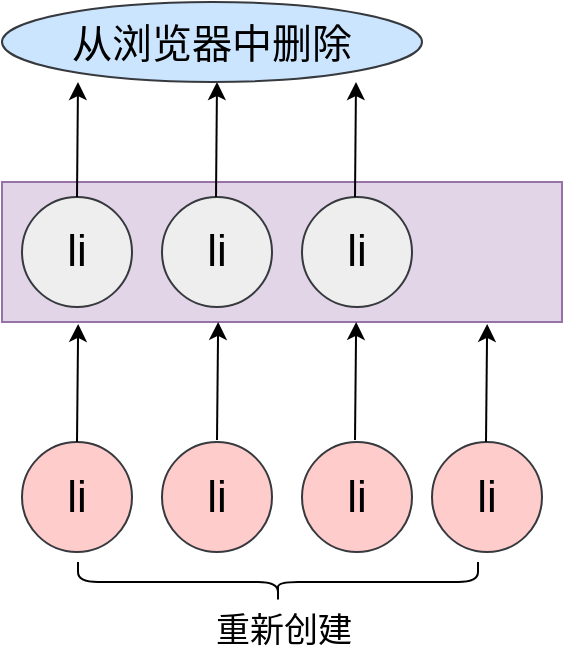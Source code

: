 <mxfile version="12.1.4" type="device" pages="1"><diagram id="xslwlEDSegufEtML9vw1" name="第 1 页"><mxGraphModel dx="1422" dy="753" grid="1" gridSize="10" guides="1" tooltips="1" connect="1" arrows="1" fold="1" page="1" pageScale="1" pageWidth="827" pageHeight="1169" math="0" shadow="0"><root><mxCell id="0"/><mxCell id="1" parent="0"/><mxCell id="0StMliKbTjgGKN07lahz-2" value="" style="rounded=0;whiteSpace=wrap;html=1;fillColor=#e1d5e7;strokeColor=#9673a6;" vertex="1" parent="1"><mxGeometry x="280" y="250" width="280" height="70" as="geometry"/></mxCell><mxCell id="0StMliKbTjgGKN07lahz-3" value="&lt;font style=&quot;font-size: 22px&quot;&gt;li&lt;/font&gt;" style="ellipse;whiteSpace=wrap;html=1;aspect=fixed;fillColor=#eeeeee;strokeColor=#36393d;" vertex="1" parent="1"><mxGeometry x="290" y="257.5" width="55" height="55" as="geometry"/></mxCell><mxCell id="0StMliKbTjgGKN07lahz-6" value="&lt;font style=&quot;font-size: 22px&quot;&gt;li&lt;/font&gt;" style="ellipse;whiteSpace=wrap;html=1;aspect=fixed;fillColor=#eeeeee;strokeColor=#36393d;" vertex="1" parent="1"><mxGeometry x="360" y="257.5" width="55" height="55" as="geometry"/></mxCell><mxCell id="0StMliKbTjgGKN07lahz-7" value="&lt;font style=&quot;font-size: 22px&quot;&gt;li&lt;/font&gt;" style="ellipse;whiteSpace=wrap;html=1;aspect=fixed;fillColor=#eeeeee;strokeColor=#36393d;" vertex="1" parent="1"><mxGeometry x="430" y="257.5" width="55" height="55" as="geometry"/></mxCell><mxCell id="0StMliKbTjgGKN07lahz-15" value="&lt;font style=&quot;font-size: 22px&quot;&gt;li&lt;/font&gt;" style="ellipse;whiteSpace=wrap;html=1;aspect=fixed;fillColor=#ffcccc;strokeColor=#36393d;" vertex="1" parent="1"><mxGeometry x="290" y="380" width="55" height="55" as="geometry"/></mxCell><mxCell id="0StMliKbTjgGKN07lahz-16" value="&lt;font style=&quot;font-size: 22px&quot;&gt;li&lt;/font&gt;" style="ellipse;whiteSpace=wrap;html=1;aspect=fixed;fillColor=#ffcccc;strokeColor=#36393d;" vertex="1" parent="1"><mxGeometry x="360" y="380" width="55" height="55" as="geometry"/></mxCell><mxCell id="0StMliKbTjgGKN07lahz-17" value="&lt;font style=&quot;font-size: 22px&quot;&gt;li&lt;/font&gt;" style="ellipse;whiteSpace=wrap;html=1;aspect=fixed;fillColor=#ffcccc;strokeColor=#36393d;" vertex="1" parent="1"><mxGeometry x="430" y="380" width="55" height="55" as="geometry"/></mxCell><mxCell id="0StMliKbTjgGKN07lahz-18" value="&lt;font style=&quot;font-size: 22px&quot;&gt;li&lt;/font&gt;" style="ellipse;whiteSpace=wrap;html=1;aspect=fixed;fillColor=#ffcccc;strokeColor=#36393d;" vertex="1" parent="1"><mxGeometry x="495" y="380" width="55" height="55" as="geometry"/></mxCell><mxCell id="0StMliKbTjgGKN07lahz-19" value="" style="endArrow=classic;html=1;exitX=0.5;exitY=0;exitDx=0;exitDy=0;" edge="1" parent="1" source="0StMliKbTjgGKN07lahz-3"><mxGeometry width="50" height="50" relative="1" as="geometry"><mxPoint x="280" y="510" as="sourcePoint"/><mxPoint x="318" y="200" as="targetPoint"/></mxGeometry></mxCell><mxCell id="0StMliKbTjgGKN07lahz-20" value="" style="endArrow=classic;html=1;exitX=0.5;exitY=0;exitDx=0;exitDy=0;" edge="1" parent="1"><mxGeometry width="50" height="50" relative="1" as="geometry"><mxPoint x="387" y="257.5" as="sourcePoint"/><mxPoint x="387.5" y="200" as="targetPoint"/></mxGeometry></mxCell><mxCell id="0StMliKbTjgGKN07lahz-21" value="" style="endArrow=classic;html=1;exitX=0.5;exitY=0;exitDx=0;exitDy=0;" edge="1" parent="1"><mxGeometry width="50" height="50" relative="1" as="geometry"><mxPoint x="456.5" y="257.5" as="sourcePoint"/><mxPoint x="457" y="200" as="targetPoint"/></mxGeometry></mxCell><mxCell id="0StMliKbTjgGKN07lahz-22" value="&lt;font style=&quot;font-size: 20px&quot;&gt;从浏览器中删除&lt;/font&gt;" style="ellipse;whiteSpace=wrap;html=1;fillColor=#cce5ff;strokeColor=#36393d;" vertex="1" parent="1"><mxGeometry x="280" y="160" width="210" height="40" as="geometry"/></mxCell><mxCell id="0StMliKbTjgGKN07lahz-23" value="" style="endArrow=classic;html=1;exitX=0.5;exitY=0;exitDx=0;exitDy=0;entryX=0.136;entryY=1.014;entryDx=0;entryDy=0;entryPerimeter=0;" edge="1" parent="1" source="0StMliKbTjgGKN07lahz-15" target="0StMliKbTjgGKN07lahz-2"><mxGeometry width="50" height="50" relative="1" as="geometry"><mxPoint x="280" y="510" as="sourcePoint"/><mxPoint x="330" y="460" as="targetPoint"/></mxGeometry></mxCell><mxCell id="0StMliKbTjgGKN07lahz-24" value="" style="endArrow=classic;html=1;exitX=0.5;exitY=0;exitDx=0;exitDy=0;entryX=0.136;entryY=1.014;entryDx=0;entryDy=0;entryPerimeter=0;" edge="1" parent="1"><mxGeometry width="50" height="50" relative="1" as="geometry"><mxPoint x="387.5" y="379" as="sourcePoint"/><mxPoint x="388.08" y="319.98" as="targetPoint"/></mxGeometry></mxCell><mxCell id="0StMliKbTjgGKN07lahz-25" value="" style="endArrow=classic;html=1;exitX=0.5;exitY=0;exitDx=0;exitDy=0;entryX=0.136;entryY=1.014;entryDx=0;entryDy=0;entryPerimeter=0;" edge="1" parent="1"><mxGeometry width="50" height="50" relative="1" as="geometry"><mxPoint x="456.5" y="379" as="sourcePoint"/><mxPoint x="457.08" y="319.98" as="targetPoint"/></mxGeometry></mxCell><mxCell id="0StMliKbTjgGKN07lahz-26" value="" style="endArrow=classic;html=1;exitX=0.5;exitY=0;exitDx=0;exitDy=0;entryX=0.136;entryY=1.014;entryDx=0;entryDy=0;entryPerimeter=0;" edge="1" parent="1"><mxGeometry width="50" height="50" relative="1" as="geometry"><mxPoint x="522" y="380" as="sourcePoint"/><mxPoint x="522.58" y="320.98" as="targetPoint"/></mxGeometry></mxCell><mxCell id="0StMliKbTjgGKN07lahz-27" value="" style="shape=curlyBracket;whiteSpace=wrap;html=1;rounded=1;rotation=-90;" vertex="1" parent="1"><mxGeometry x="408" y="350" width="20" height="200" as="geometry"/></mxCell><mxCell id="0StMliKbTjgGKN07lahz-28" value="&lt;font style=&quot;font-size: 17px&quot;&gt;重新创建&lt;/font&gt;" style="text;html=1;strokeColor=none;fillColor=none;align=center;verticalAlign=middle;whiteSpace=wrap;rounded=0;" vertex="1" parent="1"><mxGeometry x="385" y="460" width="72" height="30" as="geometry"/></mxCell></root></mxGraphModel></diagram></mxfile>